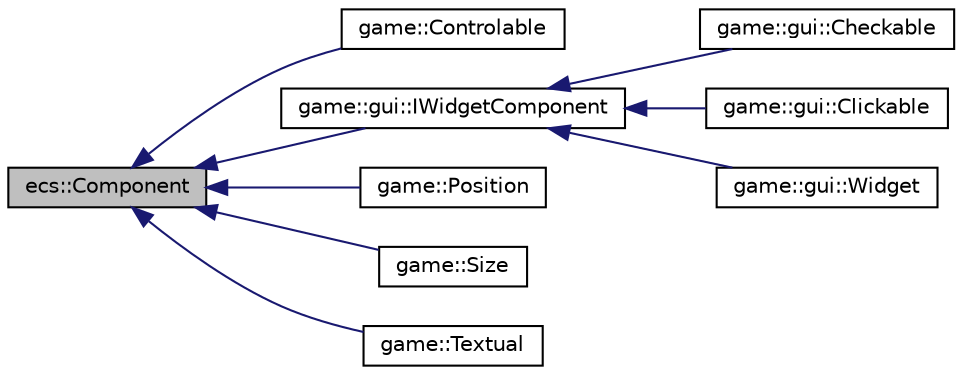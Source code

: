 digraph "ecs::Component"
{
 // LATEX_PDF_SIZE
  edge [fontname="Helvetica",fontsize="10",labelfontname="Helvetica",labelfontsize="10"];
  node [fontname="Helvetica",fontsize="10",shape=record];
  rankdir="LR";
  Node1 [label="ecs::Component",height=0.2,width=0.4,color="black", fillcolor="grey75", style="filled", fontcolor="black",tooltip="The base component type, all components must inherit from Component."];
  Node1 -> Node2 [dir="back",color="midnightblue",fontsize="10",style="solid",fontname="Helvetica"];
  Node2 [label="game::Controlable",height=0.2,width=0.4,color="black", fillcolor="white", style="filled",URL="$structgame_1_1_controlable.html",tooltip="Controlable entity, may be a widget or a player."];
  Node1 -> Node3 [dir="back",color="midnightblue",fontsize="10",style="solid",fontname="Helvetica"];
  Node3 [label="game::gui::IWidgetComponent",height=0.2,width=0.4,color="black", fillcolor="white", style="filled",URL="$classgame_1_1gui_1_1_i_widget_component.html",tooltip="Base class for all widgets components."];
  Node3 -> Node4 [dir="back",color="midnightblue",fontsize="10",style="solid",fontname="Helvetica"];
  Node4 [label="game::gui::Checkable",height=0.2,width=0.4,color="black", fillcolor="white", style="filled",URL="$structgame_1_1gui_1_1_checkable.html",tooltip="Checkable component, used for checkbox widgets."];
  Node3 -> Node5 [dir="back",color="midnightblue",fontsize="10",style="solid",fontname="Helvetica"];
  Node5 [label="game::gui::Clickable",height=0.2,width=0.4,color="black", fillcolor="white", style="filled",URL="$structgame_1_1gui_1_1_clickable.html",tooltip="Clickable component."];
  Node3 -> Node6 [dir="back",color="midnightblue",fontsize="10",style="solid",fontname="Helvetica"];
  Node6 [label="game::gui::Widget",height=0.2,width=0.4,color="black", fillcolor="white", style="filled",URL="$structgame_1_1gui_1_1_widget.html",tooltip="Widget component."];
  Node1 -> Node7 [dir="back",color="midnightblue",fontsize="10",style="solid",fontname="Helvetica"];
  Node7 [label="game::Position",height=0.2,width=0.4,color="black", fillcolor="white", style="filled",URL="$structgame_1_1_position.html",tooltip=" "];
  Node1 -> Node8 [dir="back",color="midnightblue",fontsize="10",style="solid",fontname="Helvetica"];
  Node8 [label="game::Size",height=0.2,width=0.4,color="black", fillcolor="white", style="filled",URL="$structgame_1_1_size.html",tooltip=" "];
  Node1 -> Node9 [dir="back",color="midnightblue",fontsize="10",style="solid",fontname="Helvetica"];
  Node9 [label="game::Textual",height=0.2,width=0.4,color="black", fillcolor="white", style="filled",URL="$structgame_1_1_textual.html",tooltip="Textual element."];
}
